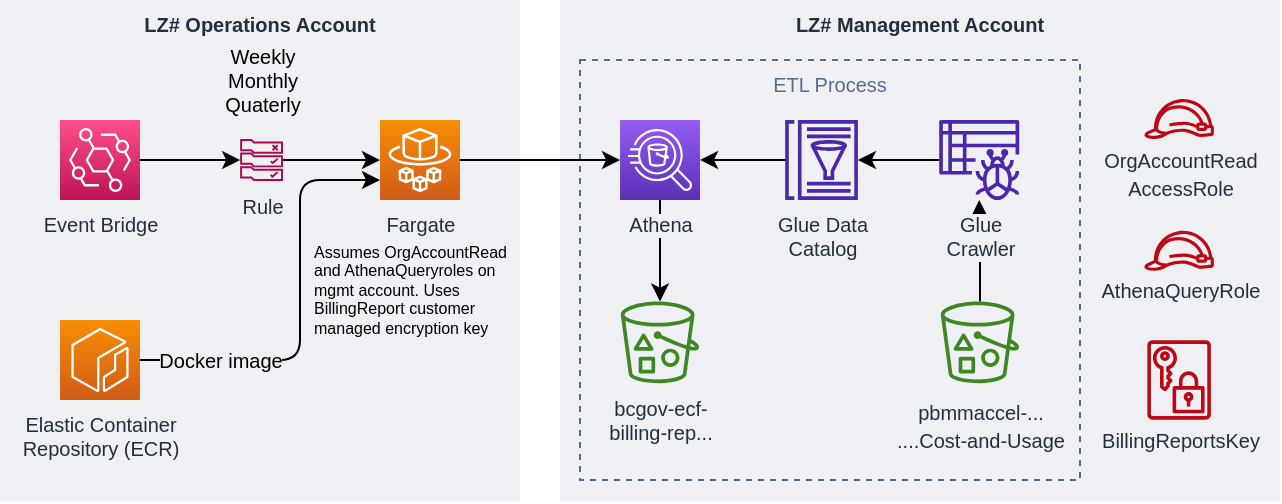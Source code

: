 <mxfile version="19.0.0" type="device"><diagram id="A0MO-ch8kLEO4IOHCz-x" name="Page-1"><mxGraphModel dx="1927" dy="731" grid="1" gridSize="10" guides="1" tooltips="1" connect="1" arrows="1" fold="1" page="1" pageScale="1" pageWidth="850" pageHeight="1100" math="0" shadow="0"><root><mxCell id="0"/><mxCell id="1" parent="0"/><mxCell id="VIE-3Mf154Oqx4W3-CL3-3" value="LZ# Management Account" style="fillColor=#EFF0F3;strokeColor=none;dashed=0;verticalAlign=top;fontStyle=1;fontColor=#232F3D;fontSize=10;" parent="1" vertex="1"><mxGeometry x="-480" y="320" width="360" height="250.8" as="geometry"/></mxCell><mxCell id="oJN8WSs380sR2dXf1pwn-4" value="ETL Process" style="fillColor=none;strokeColor=#5A6C86;dashed=1;verticalAlign=top;fontStyle=0;fontColor=#5A6C86;fontSize=10;" parent="1" vertex="1"><mxGeometry x="-470" y="350" width="250" height="210" as="geometry"/></mxCell><mxCell id="VIE-3Mf154Oqx4W3-CL3-2" value="LZ# Operations Account" style="fillColor=#EFF0F3;strokeColor=none;dashed=0;verticalAlign=top;fontStyle=1;fontColor=#232F3D;fontSize=10;align=center;" parent="1" vertex="1"><mxGeometry x="-760" y="320" width="260" height="250.8" as="geometry"/></mxCell><mxCell id="VIE-3Mf154Oqx4W3-CL3-27" style="edgeStyle=orthogonalEdgeStyle;rounded=0;orthogonalLoop=1;jettySize=auto;html=1;" parent="1" source="VIE-3Mf154Oqx4W3-CL3-5" target="VIE-3Mf154Oqx4W3-CL3-9" edge="1"><mxGeometry relative="1" as="geometry"/></mxCell><mxCell id="VIE-3Mf154Oqx4W3-CL3-26" style="edgeStyle=orthogonalEdgeStyle;rounded=0;orthogonalLoop=1;jettySize=auto;html=1;" parent="1" source="VIE-3Mf154Oqx4W3-CL3-7" target="VIE-3Mf154Oqx4W3-CL3-5" edge="1"><mxGeometry relative="1" as="geometry"/></mxCell><mxCell id="VIE-3Mf154Oqx4W3-CL3-7" value="&lt;font style=&quot;font-size: 10px&quot;&gt;pbmmaccel-...&lt;br&gt;....Cost-and-Usage&lt;/font&gt;" style="sketch=0;outlineConnect=0;fontColor=#232F3E;gradientColor=none;fillColor=#3F8624;strokeColor=none;dashed=0;verticalLabelPosition=bottom;verticalAlign=top;align=center;html=1;fontSize=12;fontStyle=0;aspect=fixed;pointerEvents=1;shape=mxgraph.aws4.bucket_with_objects;" parent="1" vertex="1"><mxGeometry x="-289.62" y="470.8" width="39.23" height="40.8" as="geometry"/></mxCell><mxCell id="VIE-3Mf154Oqx4W3-CL3-28" style="edgeStyle=orthogonalEdgeStyle;rounded=0;orthogonalLoop=1;jettySize=auto;html=1;" parent="1" source="VIE-3Mf154Oqx4W3-CL3-9" target="VIE-3Mf154Oqx4W3-CL3-11" edge="1"><mxGeometry relative="1" as="geometry"/></mxCell><mxCell id="VIE-3Mf154Oqx4W3-CL3-9" value="Glue Data&lt;br style=&quot;font-size: 10px;&quot;&gt;Catalog" style="sketch=0;outlineConnect=0;fontColor=#232F3E;gradientColor=none;fillColor=#4D27AA;strokeColor=none;dashed=0;verticalLabelPosition=bottom;verticalAlign=top;align=center;html=1;fontSize=10;fontStyle=0;aspect=fixed;pointerEvents=1;shape=mxgraph.aws4.glue_data_catalog;" parent="1" vertex="1"><mxGeometry x="-367.69" y="380.0" width="36.92" height="40" as="geometry"/></mxCell><mxCell id="VIE-3Mf154Oqx4W3-CL3-29" style="edgeStyle=orthogonalEdgeStyle;rounded=0;orthogonalLoop=1;jettySize=auto;html=1;" parent="1" source="VIE-3Mf154Oqx4W3-CL3-11" target="VIE-3Mf154Oqx4W3-CL3-12" edge="1"><mxGeometry relative="1" as="geometry"/></mxCell><mxCell id="VIE-3Mf154Oqx4W3-CL3-12" value="bcgov-ecf-&lt;br&gt;billing-rep..." style="sketch=0;outlineConnect=0;fontColor=#232F3E;gradientColor=none;fillColor=#3F8624;strokeColor=none;dashed=0;verticalLabelPosition=bottom;verticalAlign=top;align=center;html=1;fontSize=10;fontStyle=0;aspect=fixed;pointerEvents=1;shape=mxgraph.aws4.bucket_with_objects;" parent="1" vertex="1"><mxGeometry x="-449.61" y="470.8" width="39.23" height="40.8" as="geometry"/></mxCell><mxCell id="VIE-3Mf154Oqx4W3-CL3-14" style="edgeStyle=orthogonalEdgeStyle;rounded=1;orthogonalLoop=1;jettySize=auto;html=1;entryX=0;entryY=0.75;entryDx=0;entryDy=0;entryPerimeter=0;fontSize=10;" parent="1" source="VIE-3Mf154Oqx4W3-CL3-16" target="VIE-3Mf154Oqx4W3-CL3-18" edge="1"><mxGeometry relative="1" as="geometry"><Array as="points"><mxPoint x="-610" y="500"/><mxPoint x="-610" y="410"/></Array></mxGeometry></mxCell><mxCell id="VIE-3Mf154Oqx4W3-CL3-15" value="Docker image" style="edgeLabel;html=1;align=center;verticalAlign=middle;resizable=0;points=[];fontSize=10;labelBackgroundColor=#EFF0F3;" parent="VIE-3Mf154Oqx4W3-CL3-14" vertex="1" connectable="0"><mxGeometry x="-0.646" relative="1" as="geometry"><mxPoint x="3" as="offset"/></mxGeometry></mxCell><mxCell id="VIE-3Mf154Oqx4W3-CL3-16" value="Elastic Container&lt;br style=&quot;font-size: 10px;&quot;&gt;Repository (ECR)" style="sketch=0;points=[[0,0,0],[0.25,0,0],[0.5,0,0],[0.75,0,0],[1,0,0],[0,1,0],[0.25,1,0],[0.5,1,0],[0.75,1,0],[1,1,0],[0,0.25,0],[0,0.5,0],[0,0.75,0],[1,0.25,0],[1,0.5,0],[1,0.75,0]];outlineConnect=0;fontColor=#232F3E;gradientColor=#F78E04;gradientDirection=north;fillColor=#D05C17;strokeColor=#ffffff;dashed=0;verticalLabelPosition=bottom;verticalAlign=top;align=center;html=1;fontSize=10;fontStyle=0;aspect=fixed;shape=mxgraph.aws4.resourceIcon;resIcon=mxgraph.aws4.ecr;rounded=1;labelBackgroundColor=none;" parent="1" vertex="1"><mxGeometry x="-730" y="480" width="40" height="40" as="geometry"/></mxCell><mxCell id="VIE-3Mf154Oqx4W3-CL3-30" style="edgeStyle=orthogonalEdgeStyle;rounded=0;orthogonalLoop=1;jettySize=auto;html=1;" parent="1" source="VIE-3Mf154Oqx4W3-CL3-18" target="VIE-3Mf154Oqx4W3-CL3-11" edge="1"><mxGeometry relative="1" as="geometry"/></mxCell><mxCell id="VIE-3Mf154Oqx4W3-CL3-18" value="Fargate" style="sketch=0;points=[[0,0,0],[0.25,0,0],[0.5,0,0],[0.75,0,0],[1,0,0],[0,1,0],[0.25,1,0],[0.5,1,0],[0.75,1,0],[1,1,0],[0,0.25,0],[0,0.5,0],[0,0.75,0],[1,0.25,0],[1,0.5,0],[1,0.75,0]];outlineConnect=0;fontColor=#232F3E;gradientColor=#F78E04;gradientDirection=north;fillColor=#D05C17;strokeColor=#ffffff;dashed=0;verticalLabelPosition=bottom;verticalAlign=top;align=center;html=1;fontSize=10;fontStyle=0;aspect=fixed;shape=mxgraph.aws4.resourceIcon;resIcon=mxgraph.aws4.fargate;rounded=1;labelBackgroundColor=none;" parent="1" vertex="1"><mxGeometry x="-570" y="380" width="40" height="40" as="geometry"/></mxCell><mxCell id="VIE-3Mf154Oqx4W3-CL3-19" style="edgeStyle=orthogonalEdgeStyle;rounded=0;orthogonalLoop=1;jettySize=auto;html=1;fontSize=10;" parent="1" source="VIE-3Mf154Oqx4W3-CL3-20" target="VIE-3Mf154Oqx4W3-CL3-22" edge="1"><mxGeometry relative="1" as="geometry"/></mxCell><mxCell id="VIE-3Mf154Oqx4W3-CL3-20" value="Event Bridge" style="sketch=0;points=[[0,0,0],[0.25,0,0],[0.5,0,0],[0.75,0,0],[1,0,0],[0,1,0],[0.25,1,0],[0.5,1,0],[0.75,1,0],[1,1,0],[0,0.25,0],[0,0.5,0],[0,0.75,0],[1,0.25,0],[1,0.5,0],[1,0.75,0]];outlineConnect=0;fontColor=#232F3E;gradientColor=#FF4F8B;gradientDirection=north;fillColor=#BC1356;strokeColor=#ffffff;dashed=0;verticalLabelPosition=bottom;verticalAlign=top;align=center;html=1;fontSize=10;fontStyle=0;aspect=fixed;shape=mxgraph.aws4.resourceIcon;resIcon=mxgraph.aws4.eventbridge;rounded=1;labelBackgroundColor=none;" parent="1" vertex="1"><mxGeometry x="-730" y="380" width="40" height="40" as="geometry"/></mxCell><mxCell id="VIE-3Mf154Oqx4W3-CL3-21" style="edgeStyle=orthogonalEdgeStyle;rounded=0;orthogonalLoop=1;jettySize=auto;html=1;fontSize=10;" parent="1" source="VIE-3Mf154Oqx4W3-CL3-22" target="VIE-3Mf154Oqx4W3-CL3-18" edge="1"><mxGeometry relative="1" as="geometry"/></mxCell><mxCell id="VIE-3Mf154Oqx4W3-CL3-22" value="Rule" style="sketch=0;outlineConnect=0;fontColor=#232F3E;gradientColor=none;fillColor=#B0084D;strokeColor=none;dashed=0;verticalLabelPosition=bottom;verticalAlign=top;align=center;html=1;fontSize=10;fontStyle=0;aspect=fixed;pointerEvents=1;shape=mxgraph.aws4.rule_2;rounded=1;labelBackgroundColor=none;" parent="1" vertex="1"><mxGeometry x="-640" y="389.5" width="21.55" height="21" as="geometry"/></mxCell><mxCell id="VIE-3Mf154Oqx4W3-CL3-23" value="Weekly&lt;br&gt;Monthly&lt;br&gt;Quaterly" style="text;html=1;align=center;verticalAlign=middle;resizable=0;points=[];autosize=1;strokeColor=none;fillColor=none;fontSize=10;" parent="1" vertex="1"><mxGeometry x="-654.22" y="340" width="50" height="40" as="geometry"/></mxCell><mxCell id="VIE-3Mf154Oqx4W3-CL3-5" value="Glue&lt;br style=&quot;font-size: 10px;&quot;&gt;Crawler" style="sketch=0;outlineConnect=0;fontColor=#232F3E;gradientColor=none;fillColor=#4D27AA;strokeColor=none;dashed=0;verticalLabelPosition=bottom;verticalAlign=top;align=center;html=1;fontSize=10;fontStyle=0;aspect=fixed;pointerEvents=1;shape=mxgraph.aws4.glue_crawlers;labelBackgroundColor=#EFF0F3;" parent="1" vertex="1"><mxGeometry x="-290.39" y="380.0" width="40" height="40" as="geometry"/></mxCell><mxCell id="VIE-3Mf154Oqx4W3-CL3-11" value="Athena" style="sketch=0;points=[[0,0,0],[0.25,0,0],[0.5,0,0],[0.75,0,0],[1,0,0],[0,1,0],[0.25,1,0],[0.5,1,0],[0.75,1,0],[1,1,0],[0,0.25,0],[0,0.5,0],[0,0.75,0],[1,0.25,0],[1,0.5,0],[1,0.75,0]];outlineConnect=0;fontColor=#232F3E;gradientColor=#945DF2;gradientDirection=north;fillColor=#5A30B5;strokeColor=#ffffff;dashed=0;verticalLabelPosition=bottom;verticalAlign=top;align=center;html=1;fontSize=10;fontStyle=0;aspect=fixed;shape=mxgraph.aws4.resourceIcon;resIcon=mxgraph.aws4.athena;rounded=1;labelBackgroundColor=#EFF0F3;spacingBottom=0;" parent="1" vertex="1"><mxGeometry x="-449.99" y="380.0" width="40" height="40" as="geometry"/></mxCell><mxCell id="Y3We9CE5cqr7qjCF5-Ga-2" value="&lt;font style=&quot;font-size: 10px&quot;&gt;OrgAccountRead&lt;br&gt;AccessRole&lt;/font&gt;" style="sketch=0;outlineConnect=0;fontColor=#232F3E;gradientColor=none;fillColor=#BF0816;strokeColor=none;dashed=0;verticalLabelPosition=bottom;verticalAlign=top;align=center;html=1;fontSize=12;fontStyle=0;aspect=fixed;pointerEvents=1;shape=mxgraph.aws4.role;spacingBottom=0;spacingTop=-4;" parent="1" vertex="1"><mxGeometry x="-188.17" y="369.5" width="35.45" height="20" as="geometry"/></mxCell><mxCell id="Y3We9CE5cqr7qjCF5-Ga-3" value="&lt;span style=&quot;font-size: 10px&quot;&gt;AthenaQueryRole&lt;/span&gt;" style="sketch=0;outlineConnect=0;fontColor=#232F3E;gradientColor=none;fillColor=#BF0816;strokeColor=none;dashed=0;verticalLabelPosition=bottom;verticalAlign=top;align=center;html=1;fontSize=12;fontStyle=0;aspect=fixed;pointerEvents=1;shape=mxgraph.aws4.role;spacingTop=-4;" parent="1" vertex="1"><mxGeometry x="-188.17" y="435.4" width="35.45" height="20" as="geometry"/></mxCell><mxCell id="Y3We9CE5cqr7qjCF5-Ga-7" value="Assumes OrgAccountRead and AthenaQueryroles on mgmt account. Uses BillingReport customer managed encryption key" style="text;strokeColor=none;fillColor=none;align=left;verticalAlign=middle;whiteSpace=wrap;rounded=0;fontSize=8;html=1;" parent="1" vertex="1"><mxGeometry x="-605" y="440" width="100" height="50" as="geometry"/></mxCell><mxCell id="EFg1E43lg3WKNPvb2QQy-1" value="&lt;font style=&quot;font-size: 10px;&quot;&gt;BillingReportsKey&lt;br&gt;&lt;/font&gt;" style="sketch=0;outlineConnect=0;fontColor=#232F3E;gradientColor=none;fillColor=#BF0816;strokeColor=none;dashed=0;verticalLabelPosition=bottom;verticalAlign=top;align=center;html=1;fontSize=12;fontStyle=0;aspect=fixed;pointerEvents=1;shape=mxgraph.aws4.data_encryption_key;spacingTop=-4;" vertex="1" parent="1"><mxGeometry x="-186.34" y="490" width="31.79" height="40" as="geometry"/></mxCell></root></mxGraphModel></diagram></mxfile>